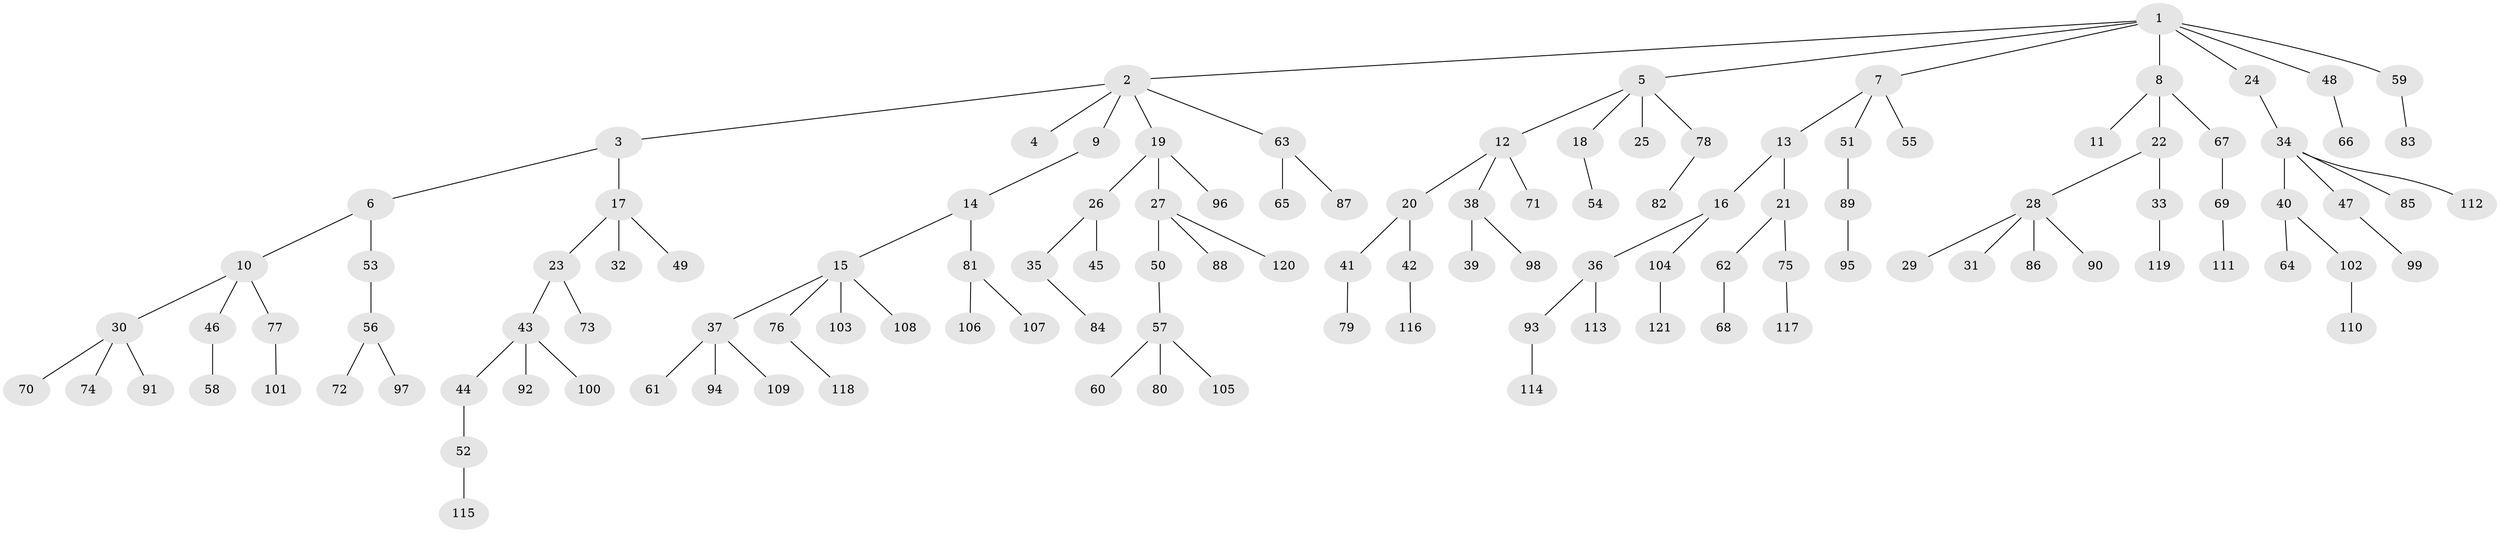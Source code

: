 // coarse degree distribution, {7: 0.0136986301369863, 5: 0.0136986301369863, 3: 0.2191780821917808, 4: 0.0684931506849315, 2: 0.1917808219178082, 1: 0.4931506849315068}
// Generated by graph-tools (version 1.1) at 2025/51/03/04/25 22:51:54]
// undirected, 121 vertices, 120 edges
graph export_dot {
  node [color=gray90,style=filled];
  1;
  2;
  3;
  4;
  5;
  6;
  7;
  8;
  9;
  10;
  11;
  12;
  13;
  14;
  15;
  16;
  17;
  18;
  19;
  20;
  21;
  22;
  23;
  24;
  25;
  26;
  27;
  28;
  29;
  30;
  31;
  32;
  33;
  34;
  35;
  36;
  37;
  38;
  39;
  40;
  41;
  42;
  43;
  44;
  45;
  46;
  47;
  48;
  49;
  50;
  51;
  52;
  53;
  54;
  55;
  56;
  57;
  58;
  59;
  60;
  61;
  62;
  63;
  64;
  65;
  66;
  67;
  68;
  69;
  70;
  71;
  72;
  73;
  74;
  75;
  76;
  77;
  78;
  79;
  80;
  81;
  82;
  83;
  84;
  85;
  86;
  87;
  88;
  89;
  90;
  91;
  92;
  93;
  94;
  95;
  96;
  97;
  98;
  99;
  100;
  101;
  102;
  103;
  104;
  105;
  106;
  107;
  108;
  109;
  110;
  111;
  112;
  113;
  114;
  115;
  116;
  117;
  118;
  119;
  120;
  121;
  1 -- 2;
  1 -- 5;
  1 -- 7;
  1 -- 8;
  1 -- 24;
  1 -- 48;
  1 -- 59;
  2 -- 3;
  2 -- 4;
  2 -- 9;
  2 -- 19;
  2 -- 63;
  3 -- 6;
  3 -- 17;
  5 -- 12;
  5 -- 18;
  5 -- 25;
  5 -- 78;
  6 -- 10;
  6 -- 53;
  7 -- 13;
  7 -- 51;
  7 -- 55;
  8 -- 11;
  8 -- 22;
  8 -- 67;
  9 -- 14;
  10 -- 30;
  10 -- 46;
  10 -- 77;
  12 -- 20;
  12 -- 38;
  12 -- 71;
  13 -- 16;
  13 -- 21;
  14 -- 15;
  14 -- 81;
  15 -- 37;
  15 -- 76;
  15 -- 103;
  15 -- 108;
  16 -- 36;
  16 -- 104;
  17 -- 23;
  17 -- 32;
  17 -- 49;
  18 -- 54;
  19 -- 26;
  19 -- 27;
  19 -- 96;
  20 -- 41;
  20 -- 42;
  21 -- 62;
  21 -- 75;
  22 -- 28;
  22 -- 33;
  23 -- 43;
  23 -- 73;
  24 -- 34;
  26 -- 35;
  26 -- 45;
  27 -- 50;
  27 -- 88;
  27 -- 120;
  28 -- 29;
  28 -- 31;
  28 -- 86;
  28 -- 90;
  30 -- 70;
  30 -- 74;
  30 -- 91;
  33 -- 119;
  34 -- 40;
  34 -- 47;
  34 -- 85;
  34 -- 112;
  35 -- 84;
  36 -- 93;
  36 -- 113;
  37 -- 61;
  37 -- 94;
  37 -- 109;
  38 -- 39;
  38 -- 98;
  40 -- 64;
  40 -- 102;
  41 -- 79;
  42 -- 116;
  43 -- 44;
  43 -- 92;
  43 -- 100;
  44 -- 52;
  46 -- 58;
  47 -- 99;
  48 -- 66;
  50 -- 57;
  51 -- 89;
  52 -- 115;
  53 -- 56;
  56 -- 72;
  56 -- 97;
  57 -- 60;
  57 -- 80;
  57 -- 105;
  59 -- 83;
  62 -- 68;
  63 -- 65;
  63 -- 87;
  67 -- 69;
  69 -- 111;
  75 -- 117;
  76 -- 118;
  77 -- 101;
  78 -- 82;
  81 -- 106;
  81 -- 107;
  89 -- 95;
  93 -- 114;
  102 -- 110;
  104 -- 121;
}
